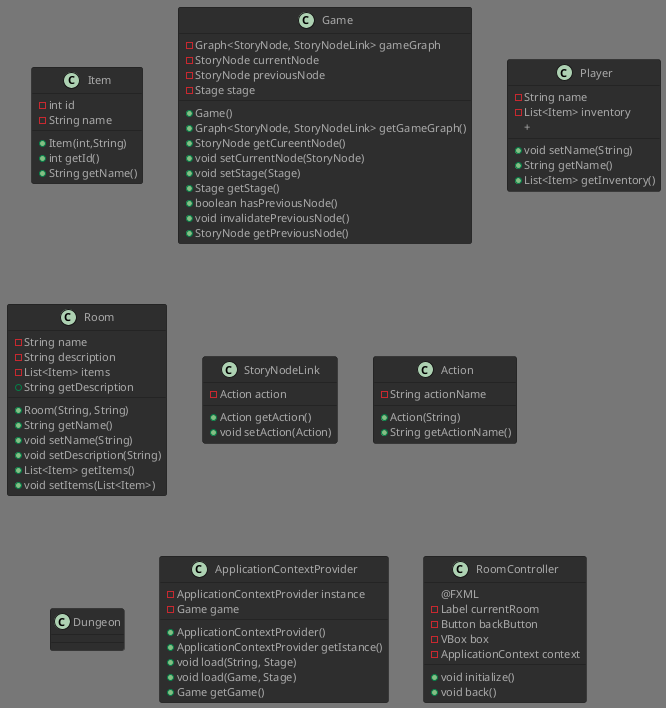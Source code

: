 @startuml
!theme reddress-darkblue

Class Item{
-int id
-String name
+Item(int,String)
+int getId()
+String getName()
}

Class Game{
-Graph<StoryNode, StoryNodeLink> gameGraph
-StoryNode currentNode
-StoryNode previousNode
-Stage stage
+Game()
+Graph<StoryNode, StoryNodeLink> getGameGraph()
+StoryNode getCureentNode()
+void setCurrentNode(StoryNode)
+void setStage(Stage)
+Stage getStage()
+boolean hasPreviousNode()
+void invalidatePreviousNode()
+StoryNode getPreviousNode()
}

Class Player{
-String name
-List<Item> inventory
+void setName(String)
+String getName()
+List<Item> getInventory()
+
}

Class Room{
-String name
-String description
-List<Item> items
+Room(String, String)
+String getName()
+String getDescription
+void setName(String)
+void setDescription(String)
+List<Item> getItems()
+void setItems(List<Item>)
}

Class StoryNodeLink{
-Action action
+Action getAction()
+void setAction(Action)
}

Class Action{
-String actionName
+Action(String)
+String getActionName()
}

Class Dungeon{

}

Class ApplicationContextProvider{
-ApplicationContextProvider instance
-Game game
+ApplicationContextProvider()
+ApplicationContextProvider getIstance()
+void load(String, Stage)
+void load(Game, Stage)
+Game getGame()
}

Class RoomController{
@FXML
-Label currentRoom
-Button backButton
-VBox box
-ApplicationContext context
+void initialize()
+void back()
}

@enduml